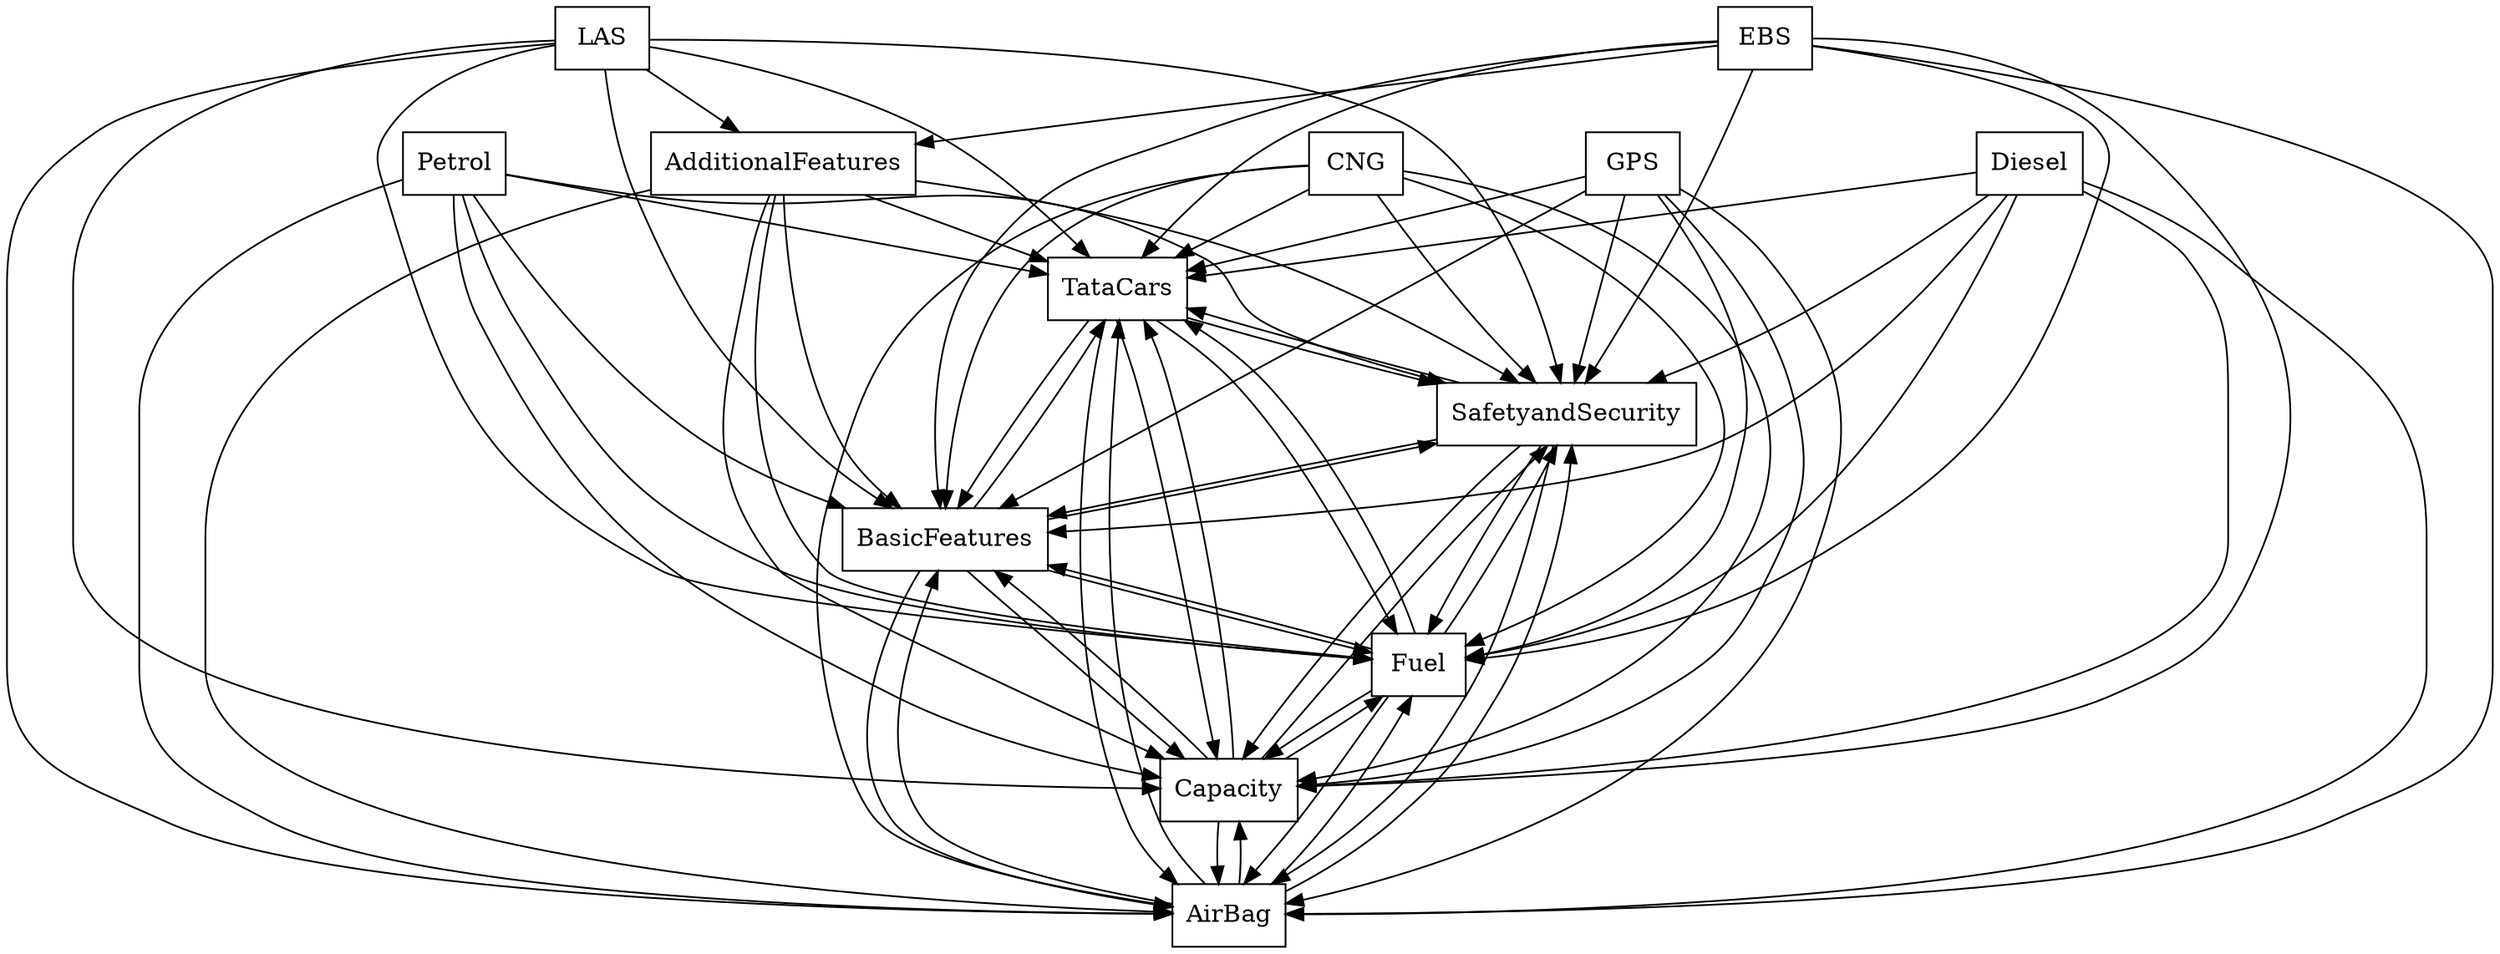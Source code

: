 digraph{
graph [rankdir=TB];
node [shape=box];
edge [arrowhead=normal];
0[label="LAS",]
1[label="Petrol",]
2[label="TataCars",]
3[label="CNG",]
4[label="SafetyandSecurity",]
5[label="EBS",]
6[label="AirBag",]
7[label="Diesel",]
8[label="Capacity",]
9[label="GPS",]
10[label="Fuel",]
11[label="BasicFeatures",]
12[label="AdditionalFeatures",]
0->2[label="",]
0->4[label="",]
0->6[label="",]
0->8[label="",]
0->10[label="",]
0->11[label="",]
0->12[label="",]
1->2[label="",]
1->4[label="",]
1->6[label="",]
1->8[label="",]
1->10[label="",]
1->11[label="",]
2->4[label="",]
2->6[label="",]
2->8[label="",]
2->10[label="",]
2->11[label="",]
3->2[label="",]
3->4[label="",]
3->6[label="",]
3->8[label="",]
3->10[label="",]
3->11[label="",]
4->2[label="",]
4->6[label="",]
4->8[label="",]
4->10[label="",]
4->11[label="",]
5->2[label="",]
5->4[label="",]
5->6[label="",]
5->8[label="",]
5->10[label="",]
5->11[label="",]
5->12[label="",]
6->2[label="",]
6->4[label="",]
6->8[label="",]
6->10[label="",]
6->11[label="",]
7->2[label="",]
7->4[label="",]
7->6[label="",]
7->8[label="",]
7->10[label="",]
7->11[label="",]
8->2[label="",]
8->4[label="",]
8->6[label="",]
8->10[label="",]
8->11[label="",]
9->2[label="",]
9->4[label="",]
9->6[label="",]
9->8[label="",]
9->10[label="",]
9->11[label="",]
10->2[label="",]
10->4[label="",]
10->6[label="",]
10->8[label="",]
10->11[label="",]
11->2[label="",]
11->4[label="",]
11->6[label="",]
11->8[label="",]
11->10[label="",]
12->2[label="",]
12->4[label="",]
12->6[label="",]
12->8[label="",]
12->10[label="",]
12->11[label="",]
}
